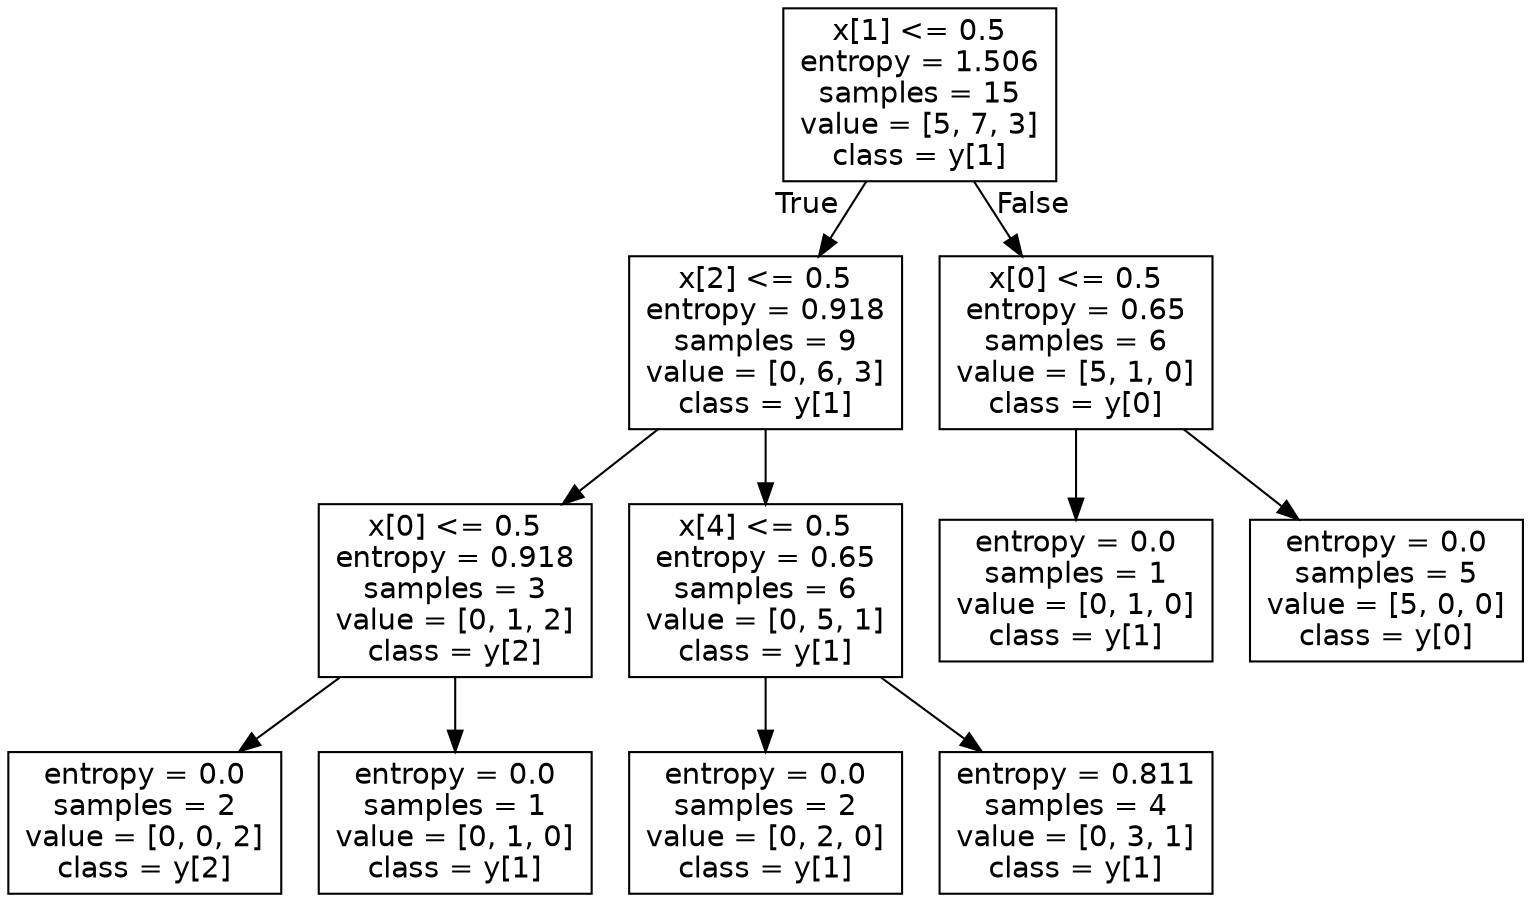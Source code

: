 digraph Tree {
node [shape=box, fontname="helvetica"] ;
edge [fontname="helvetica"] ;
0 [label="x[1] <= 0.5\nentropy = 1.506\nsamples = 15\nvalue = [5, 7, 3]\nclass = y[1]"] ;
1 [label="x[2] <= 0.5\nentropy = 0.918\nsamples = 9\nvalue = [0, 6, 3]\nclass = y[1]"] ;
0 -> 1 [labeldistance=2.5, labelangle=45, headlabel="True"] ;
2 [label="x[0] <= 0.5\nentropy = 0.918\nsamples = 3\nvalue = [0, 1, 2]\nclass = y[2]"] ;
1 -> 2 ;
3 [label="entropy = 0.0\nsamples = 2\nvalue = [0, 0, 2]\nclass = y[2]"] ;
2 -> 3 ;
4 [label="entropy = 0.0\nsamples = 1\nvalue = [0, 1, 0]\nclass = y[1]"] ;
2 -> 4 ;
5 [label="x[4] <= 0.5\nentropy = 0.65\nsamples = 6\nvalue = [0, 5, 1]\nclass = y[1]"] ;
1 -> 5 ;
6 [label="entropy = 0.0\nsamples = 2\nvalue = [0, 2, 0]\nclass = y[1]"] ;
5 -> 6 ;
7 [label="entropy = 0.811\nsamples = 4\nvalue = [0, 3, 1]\nclass = y[1]"] ;
5 -> 7 ;
8 [label="x[0] <= 0.5\nentropy = 0.65\nsamples = 6\nvalue = [5, 1, 0]\nclass = y[0]"] ;
0 -> 8 [labeldistance=2.5, labelangle=-45, headlabel="False"] ;
9 [label="entropy = 0.0\nsamples = 1\nvalue = [0, 1, 0]\nclass = y[1]"] ;
8 -> 9 ;
10 [label="entropy = 0.0\nsamples = 5\nvalue = [5, 0, 0]\nclass = y[0]"] ;
8 -> 10 ;
}